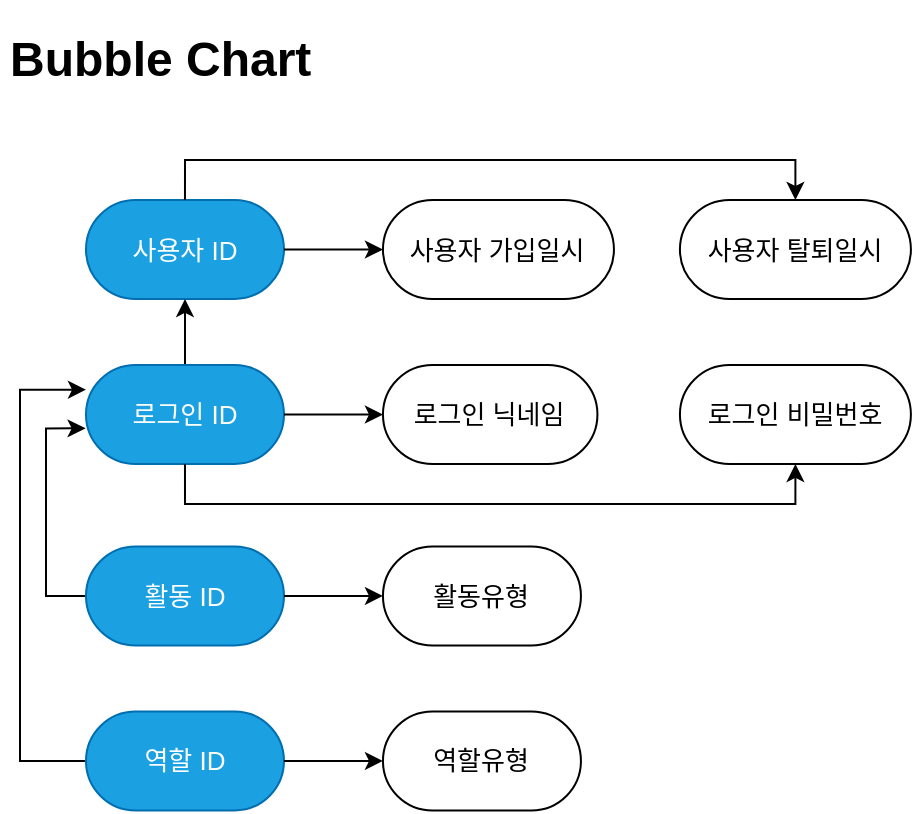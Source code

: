 <mxfile version="21.5.0" type="device" pages="2">
  <diagram name="Bubble Chart" id="faz8vsZLvpQ4m0-9aA44">
    <mxGraphModel dx="1060" dy="1188" grid="1" gridSize="10" guides="1" tooltips="1" connect="1" arrows="1" fold="1" page="1" pageScale="1" pageWidth="827" pageHeight="1169" math="0" shadow="0">
      <root>
        <mxCell id="0" />
        <mxCell id="1" parent="0" />
        <mxCell id="U8rtfdh0rIiNNgj78f04-1" value="&lt;h1&gt;&lt;p style=&quot;line-height: normal; margin-top: 0pt; margin-bottom: 0pt; margin-left: 0in; direction: ltr; unicode-bidi: embed;&quot;&gt;Bubble Chart&lt;/p&gt;&lt;/h1&gt;" style="text;html=1;strokeColor=none;fillColor=none;spacing=5;spacingTop=-20;whiteSpace=wrap;overflow=hidden;rounded=0;" parent="1" vertex="1">
          <mxGeometry x="30" y="30" width="170" height="40" as="geometry" />
        </mxCell>
        <mxCell id="PgVgD07hxZ0PYKFAyxWI-2" value="&lt;font style=&quot;font-size: 13px;&quot;&gt;사용자 ID&lt;br style=&quot;font-size: 13px;&quot;&gt;&lt;/font&gt;" style="rounded=1;whiteSpace=wrap;html=1;arcSize=50;fillColor=#1ba1e2;fontColor=#ffffff;strokeColor=#006EAF;fontSize=13;" parent="1" vertex="1">
          <mxGeometry x="72.996" y="120" width="98.989" height="49.494" as="geometry" />
        </mxCell>
        <mxCell id="U8rtfdh0rIiNNgj78f04-16" style="edgeStyle=orthogonalEdgeStyle;rounded=0;orthogonalLoop=1;jettySize=auto;html=1;exitX=0.5;exitY=0;exitDx=0;exitDy=0;entryX=0.5;entryY=1;entryDx=0;entryDy=0;fontSize=13;" parent="1" source="PgVgD07hxZ0PYKFAyxWI-3" target="PgVgD07hxZ0PYKFAyxWI-2" edge="1">
          <mxGeometry relative="1" as="geometry" />
        </mxCell>
        <mxCell id="PgVgD07hxZ0PYKFAyxWI-3" value="&lt;font style=&quot;font-size: 13px;&quot;&gt;로그인 ID&lt;br style=&quot;font-size: 13px;&quot;&gt;&lt;/font&gt;" style="rounded=1;whiteSpace=wrap;html=1;arcSize=50;fillColor=#1ba1e2;fontColor=#ffffff;strokeColor=#006EAF;fontSize=13;" parent="1" vertex="1">
          <mxGeometry x="72.996" y="202.49" width="98.989" height="49.494" as="geometry" />
        </mxCell>
        <mxCell id="PgVgD07hxZ0PYKFAyxWI-5" value="&lt;font style=&quot;font-size: 13px;&quot;&gt;로그인 닉네임&lt;br style=&quot;font-size: 13px;&quot;&gt;&lt;/font&gt;" style="rounded=1;whiteSpace=wrap;html=1;arcSize=50;fontSize=13;" parent="1" vertex="1">
          <mxGeometry x="221.48" y="202.49" width="107.238" height="49.494" as="geometry" />
        </mxCell>
        <mxCell id="U8rtfdh0rIiNNgj78f04-12" style="edgeStyle=orthogonalEdgeStyle;rounded=0;orthogonalLoop=1;jettySize=auto;html=1;exitX=1;exitY=0.5;exitDx=0;exitDy=0;fontSize=13;" parent="1" source="PgVgD07hxZ0PYKFAyxWI-3" target="PgVgD07hxZ0PYKFAyxWI-5" edge="1">
          <mxGeometry relative="1" as="geometry" />
        </mxCell>
        <mxCell id="U8rtfdh0rIiNNgj78f04-19" style="edgeStyle=orthogonalEdgeStyle;rounded=0;orthogonalLoop=1;jettySize=auto;html=1;exitX=0;exitY=0.5;exitDx=0;exitDy=0;entryX=-0.002;entryY=0.64;entryDx=0;entryDy=0;entryPerimeter=0;fontSize=13;" parent="1" source="PgVgD07hxZ0PYKFAyxWI-6" target="PgVgD07hxZ0PYKFAyxWI-3" edge="1">
          <mxGeometry relative="1" as="geometry" />
        </mxCell>
        <mxCell id="PgVgD07hxZ0PYKFAyxWI-6" value="&lt;span style=&quot;font-size: 13px;&quot;&gt;활동 ID&lt;/span&gt;" style="rounded=1;whiteSpace=wrap;html=1;arcSize=50;fillColor=#1ba1e2;fontColor=#ffffff;strokeColor=#006EAF;fontSize=13;" parent="1" vertex="1">
          <mxGeometry x="72.996" y="293.23" width="98.989" height="49.494" as="geometry" />
        </mxCell>
        <mxCell id="PgVgD07hxZ0PYKFAyxWI-7" value="&lt;font style=&quot;font-size: 13px;&quot;&gt;사용자 탈퇴일시&lt;br style=&quot;font-size: 13px;&quot;&gt;&lt;/font&gt;" style="rounded=1;whiteSpace=wrap;html=1;arcSize=50;fontSize=13;" parent="1" vertex="1">
          <mxGeometry x="369.963" y="120" width="115.487" height="49.494" as="geometry" />
        </mxCell>
        <mxCell id="U8rtfdh0rIiNNgj78f04-17" style="edgeStyle=orthogonalEdgeStyle;rounded=0;orthogonalLoop=1;jettySize=auto;html=1;exitX=0.5;exitY=0;exitDx=0;exitDy=0;entryX=0.5;entryY=0;entryDx=0;entryDy=0;fontSize=13;" parent="1" source="PgVgD07hxZ0PYKFAyxWI-2" target="PgVgD07hxZ0PYKFAyxWI-7" edge="1">
          <mxGeometry relative="1" as="geometry" />
        </mxCell>
        <mxCell id="PgVgD07hxZ0PYKFAyxWI-4" value="&lt;span style=&quot;font-size: 13px;&quot;&gt;사용자 가입일시&lt;/span&gt;" style="rounded=1;whiteSpace=wrap;html=1;arcSize=50;fontSize=13;" parent="1" vertex="1">
          <mxGeometry x="221.48" y="120" width="115.487" height="49.494" as="geometry" />
        </mxCell>
        <mxCell id="U8rtfdh0rIiNNgj78f04-14" style="edgeStyle=orthogonalEdgeStyle;rounded=0;orthogonalLoop=1;jettySize=auto;html=1;exitX=1;exitY=0.5;exitDx=0;exitDy=0;entryX=0;entryY=0.5;entryDx=0;entryDy=0;fontSize=13;" parent="1" source="PgVgD07hxZ0PYKFAyxWI-2" target="PgVgD07hxZ0PYKFAyxWI-4" edge="1">
          <mxGeometry relative="1" as="geometry" />
        </mxCell>
        <mxCell id="U8rtfdh0rIiNNgj78f04-3" value="&lt;font style=&quot;font-size: 13px;&quot;&gt;로그인 비밀번호&lt;br style=&quot;font-size: 13px;&quot;&gt;&lt;/font&gt;" style="rounded=1;whiteSpace=wrap;html=1;arcSize=50;fontSize=13;" parent="1" vertex="1">
          <mxGeometry x="369.963" y="202.49" width="115.487" height="49.494" as="geometry" />
        </mxCell>
        <mxCell id="U8rtfdh0rIiNNgj78f04-18" style="edgeStyle=orthogonalEdgeStyle;rounded=0;orthogonalLoop=1;jettySize=auto;html=1;exitX=0.5;exitY=1;exitDx=0;exitDy=0;entryX=0.5;entryY=1;entryDx=0;entryDy=0;fontSize=13;" parent="1" source="PgVgD07hxZ0PYKFAyxWI-3" target="U8rtfdh0rIiNNgj78f04-3" edge="1">
          <mxGeometry relative="1" as="geometry" />
        </mxCell>
        <mxCell id="U8rtfdh0rIiNNgj78f04-4" value="&lt;font style=&quot;font-size: 13px;&quot;&gt;활동유형&lt;br style=&quot;font-size: 13px;&quot;&gt;&lt;/font&gt;" style="rounded=1;whiteSpace=wrap;html=1;arcSize=50;fontSize=13;" parent="1" vertex="1">
          <mxGeometry x="221.48" y="293.23" width="98.989" height="49.494" as="geometry" />
        </mxCell>
        <mxCell id="U8rtfdh0rIiNNgj78f04-10" style="edgeStyle=orthogonalEdgeStyle;rounded=0;orthogonalLoop=1;jettySize=auto;html=1;exitX=1;exitY=0.5;exitDx=0;exitDy=0;fontSize=13;" parent="1" source="PgVgD07hxZ0PYKFAyxWI-6" target="U8rtfdh0rIiNNgj78f04-4" edge="1">
          <mxGeometry relative="1" as="geometry" />
        </mxCell>
        <mxCell id="U8rtfdh0rIiNNgj78f04-20" style="edgeStyle=orthogonalEdgeStyle;rounded=0;orthogonalLoop=1;jettySize=auto;html=1;exitX=0;exitY=0.5;exitDx=0;exitDy=0;entryX=0;entryY=0.25;entryDx=0;entryDy=0;fontSize=13;" parent="1" source="U8rtfdh0rIiNNgj78f04-5" target="PgVgD07hxZ0PYKFAyxWI-3" edge="1">
          <mxGeometry relative="1" as="geometry">
            <Array as="points">
              <mxPoint x="40" y="400.467" />
              <mxPoint x="40" y="214.864" />
            </Array>
          </mxGeometry>
        </mxCell>
        <mxCell id="U8rtfdh0rIiNNgj78f04-5" value="&lt;span style=&quot;font-size: 13px;&quot;&gt;역할 ID&lt;/span&gt;" style="rounded=1;whiteSpace=wrap;html=1;arcSize=50;fillColor=#1ba1e2;fontColor=#ffffff;strokeColor=#006EAF;fontSize=13;" parent="1" vertex="1">
          <mxGeometry x="72.996" y="375.72" width="98.989" height="49.494" as="geometry" />
        </mxCell>
        <mxCell id="U8rtfdh0rIiNNgj78f04-6" value="&lt;font style=&quot;font-size: 13px;&quot;&gt;역할유형&lt;br style=&quot;font-size: 13px;&quot;&gt;&lt;/font&gt;" style="rounded=1;whiteSpace=wrap;html=1;arcSize=50;fontSize=13;" parent="1" vertex="1">
          <mxGeometry x="221.48" y="375.72" width="98.989" height="49.494" as="geometry" />
        </mxCell>
        <mxCell id="U8rtfdh0rIiNNgj78f04-11" style="edgeStyle=orthogonalEdgeStyle;rounded=0;orthogonalLoop=1;jettySize=auto;html=1;exitX=1;exitY=0.5;exitDx=0;exitDy=0;entryX=0;entryY=0.5;entryDx=0;entryDy=0;fontSize=13;" parent="1" source="U8rtfdh0rIiNNgj78f04-5" target="U8rtfdh0rIiNNgj78f04-6" edge="1">
          <mxGeometry relative="1" as="geometry" />
        </mxCell>
      </root>
    </mxGraphModel>
  </diagram>
  <diagram id="qYRacV1EC-VWZIb3_orU" name="Bubble Chart Mapping">
    <mxGraphModel dx="1060" dy="1188" grid="1" gridSize="10" guides="1" tooltips="1" connect="1" arrows="1" fold="1" page="1" pageScale="1" pageWidth="827" pageHeight="1169" math="0" shadow="0">
      <root>
        <mxCell id="0" />
        <mxCell id="1" parent="0" />
        <mxCell id="JAeuyn1Q__91fQyQZa6y-13" value="&lt;h1&gt;&lt;p style=&quot;line-height: normal; margin-top: 0pt; margin-bottom: 0pt; margin-left: 0in; direction: ltr; unicode-bidi: embed;&quot;&gt;Bubble Chart Mapping&lt;/p&gt;&lt;/h1&gt;" style="text;html=1;strokeColor=none;fillColor=none;spacing=5;spacingTop=-20;whiteSpace=wrap;overflow=hidden;rounded=0;" parent="1" vertex="1">
          <mxGeometry x="30" y="30" width="310" height="40" as="geometry" />
        </mxCell>
        <mxCell id="_aO51B6J31VA4WiJVJTb-2" value="" style="group" vertex="1" connectable="0" parent="1">
          <mxGeometry x="40" y="110" width="429.47" height="320" as="geometry" />
        </mxCell>
        <mxCell id="JAeuyn1Q__91fQyQZa6y-3" value="&lt;font style=&quot;font-size: 13px;&quot;&gt;사용자 ID&lt;br style=&quot;font-size: 13px;&quot;&gt;&lt;/font&gt;" style="rounded=1;whiteSpace=wrap;html=1;arcSize=0;fillColor=#1ba1e2;fontColor=#ffffff;strokeColor=#006EAF;fontSize=13;" parent="_aO51B6J31VA4WiJVJTb-2" vertex="1">
          <mxGeometry width="101.052" height="50.526" as="geometry" />
        </mxCell>
        <mxCell id="JAeuyn1Q__91fQyQZa6y-7" value="&lt;font style=&quot;font-size: 13px;&quot;&gt;로그인 ID&lt;br style=&quot;font-size: 13px;&quot;&gt;&lt;/font&gt;" style="rounded=1;whiteSpace=wrap;html=1;arcSize=0;fillColor=#1ba1e2;fontColor=#ffffff;strokeColor=#006EAF;fontSize=13;" parent="_aO51B6J31VA4WiJVJTb-2" vertex="1">
          <mxGeometry y="84.211" width="101.052" height="50.526" as="geometry" />
        </mxCell>
        <mxCell id="JAeuyn1Q__91fQyQZa6y-8" value="&lt;font style=&quot;font-size: 13px;&quot;&gt;로그인 닉네임&lt;br style=&quot;font-size: 13px;&quot;&gt;&lt;/font&gt;" style="rounded=1;whiteSpace=wrap;html=1;arcSize=0;fontSize=13;" parent="_aO51B6J31VA4WiJVJTb-2" vertex="1">
          <mxGeometry x="101.052" y="84.211" width="109.473" height="50.526" as="geometry" />
        </mxCell>
        <mxCell id="JAeuyn1Q__91fQyQZa6y-11" value="&lt;span style=&quot;font-size: 13px;&quot;&gt;활동 ID&lt;/span&gt;" style="rounded=1;whiteSpace=wrap;html=1;arcSize=0;fillColor=#1ba1e2;fontColor=#ffffff;strokeColor=#006EAF;fontSize=13;" parent="_aO51B6J31VA4WiJVJTb-2" vertex="1">
          <mxGeometry y="185.263" width="101.052" height="50.526" as="geometry" />
        </mxCell>
        <mxCell id="JAeuyn1Q__91fQyQZa6y-12" value="&lt;font style=&quot;font-size: 13px;&quot;&gt;사용자 탈퇴일시&lt;br style=&quot;font-size: 13px;&quot;&gt;&lt;/font&gt;" style="rounded=1;whiteSpace=wrap;html=1;arcSize=0;fontSize=13;" parent="_aO51B6J31VA4WiJVJTb-2" vertex="1">
          <mxGeometry x="218.945" width="117.894" height="50.526" as="geometry" />
        </mxCell>
        <mxCell id="JAeuyn1Q__91fQyQZa6y-14" value="&lt;span style=&quot;font-size: 13px;&quot;&gt;사용자 가입일시&lt;/span&gt;" style="rounded=1;whiteSpace=wrap;html=1;arcSize=0;fontSize=13;" parent="_aO51B6J31VA4WiJVJTb-2" vertex="1">
          <mxGeometry x="101.052" width="117.894" height="50.526" as="geometry" />
        </mxCell>
        <mxCell id="JAeuyn1Q__91fQyQZa6y-15" value="&lt;font style=&quot;font-size: 13px;&quot;&gt;로그인 비밀번호&lt;br style=&quot;font-size: 13px;&quot;&gt;&lt;/font&gt;" style="rounded=1;whiteSpace=wrap;html=1;arcSize=0;fontSize=13;" parent="_aO51B6J31VA4WiJVJTb-2" vertex="1">
          <mxGeometry x="210.525" y="84.211" width="117.894" height="50.526" as="geometry" />
        </mxCell>
        <mxCell id="JAeuyn1Q__91fQyQZa6y-16" value="&lt;font style=&quot;font-size: 13px;&quot;&gt;활동유형&lt;br style=&quot;font-size: 13px;&quot;&gt;&lt;/font&gt;" style="rounded=1;whiteSpace=wrap;html=1;arcSize=0;fontSize=13;" parent="_aO51B6J31VA4WiJVJTb-2" vertex="1">
          <mxGeometry x="101.052" y="185.263" width="101.052" height="50.526" as="geometry" />
        </mxCell>
        <mxCell id="JAeuyn1Q__91fQyQZa6y-19" value="&lt;span style=&quot;font-size: 13px;&quot;&gt;역할 ID&lt;/span&gt;" style="rounded=1;whiteSpace=wrap;html=1;arcSize=0;fillColor=#1ba1e2;fontColor=#ffffff;strokeColor=#006EAF;fontSize=13;" parent="_aO51B6J31VA4WiJVJTb-2" vertex="1">
          <mxGeometry y="269.474" width="101.052" height="50.526" as="geometry" />
        </mxCell>
        <mxCell id="JAeuyn1Q__91fQyQZa6y-20" value="&lt;font style=&quot;font-size: 13px;&quot;&gt;역할유형&lt;br style=&quot;font-size: 13px;&quot;&gt;&lt;/font&gt;" style="rounded=1;whiteSpace=wrap;html=1;arcSize=0;fontSize=13;" parent="_aO51B6J31VA4WiJVJTb-2" vertex="1">
          <mxGeometry x="101.052" y="269.474" width="101.052" height="50.526" as="geometry" />
        </mxCell>
        <mxCell id="JAeuyn1Q__91fQyQZa6y-23" style="edgeStyle=orthogonalEdgeStyle;rounded=0;orthogonalLoop=1;jettySize=auto;html=1;exitX=0.5;exitY=0;exitDx=0;exitDy=0;entryX=0.5;entryY=1;entryDx=0;entryDy=0;fontSize=13;" parent="_aO51B6J31VA4WiJVJTb-2" source="JAeuyn1Q__91fQyQZa6y-22" target="JAeuyn1Q__91fQyQZa6y-3" edge="1">
          <mxGeometry relative="1" as="geometry">
            <Array as="points">
              <mxPoint x="379" y="71" />
              <mxPoint x="51" y="71" />
            </Array>
          </mxGeometry>
        </mxCell>
        <mxCell id="JAeuyn1Q__91fQyQZa6y-22" value="&lt;font style=&quot;font-size: 13px;&quot;&gt;&lt;font color=&quot;#000000&quot; style=&quot;font-size: 13px;&quot;&gt;사용자 ID&lt;/font&gt;&lt;br style=&quot;font-size: 13px;&quot;&gt;&lt;/font&gt;" style="rounded=1;whiteSpace=wrap;html=1;arcSize=0;fillColor=#FFFFFF;fontColor=#ffffff;strokeColor=#006EAF;fontSize=13;" parent="_aO51B6J31VA4WiJVJTb-2" vertex="1">
          <mxGeometry x="328.418" y="84.211" width="101.052" height="50.526" as="geometry" />
        </mxCell>
        <mxCell id="JAeuyn1Q__91fQyQZa6y-30" style="edgeStyle=orthogonalEdgeStyle;rounded=0;orthogonalLoop=1;jettySize=auto;html=1;exitX=0.5;exitY=0;exitDx=0;exitDy=0;entryX=0.75;entryY=1;entryDx=0;entryDy=0;fontSize=13;" parent="_aO51B6J31VA4WiJVJTb-2" source="JAeuyn1Q__91fQyQZa6y-24" target="JAeuyn1Q__91fQyQZa6y-7" edge="1">
          <mxGeometry relative="1" as="geometry">
            <Array as="points">
              <mxPoint x="252.629" y="151.579" />
              <mxPoint x="75.789" y="151.579" />
            </Array>
          </mxGeometry>
        </mxCell>
        <mxCell id="JAeuyn1Q__91fQyQZa6y-24" value="&lt;font style=&quot;font-size: 13px;&quot;&gt;&lt;font color=&quot;#000000&quot; style=&quot;font-size: 13px;&quot;&gt;로그인 ID&lt;/font&gt;&lt;br style=&quot;font-size: 13px;&quot;&gt;&lt;/font&gt;" style="rounded=1;whiteSpace=wrap;html=1;arcSize=0;fillColor=#FFFFFF;fontColor=#ffffff;strokeColor=#006EAF;fontSize=13;" parent="_aO51B6J31VA4WiJVJTb-2" vertex="1">
          <mxGeometry x="202.104" y="185.263" width="101.052" height="50.526" as="geometry" />
        </mxCell>
        <mxCell id="JAeuyn1Q__91fQyQZa6y-28" style="edgeStyle=orthogonalEdgeStyle;rounded=0;orthogonalLoop=1;jettySize=auto;html=1;exitX=0.5;exitY=0;exitDx=0;exitDy=0;entryX=0.25;entryY=1;entryDx=0;entryDy=0;fontSize=13;" parent="_aO51B6J31VA4WiJVJTb-2" source="JAeuyn1Q__91fQyQZa6y-25" target="JAeuyn1Q__91fQyQZa6y-7" edge="1">
          <mxGeometry relative="1" as="geometry">
            <Array as="points">
              <mxPoint x="252.629" y="252.632" />
              <mxPoint x="345.26" y="252.632" />
              <mxPoint x="345.26" y="168.421" />
              <mxPoint x="25.263" y="168.421" />
            </Array>
          </mxGeometry>
        </mxCell>
        <mxCell id="JAeuyn1Q__91fQyQZa6y-25" value="&lt;font style=&quot;font-size: 13px;&quot;&gt;&lt;font color=&quot;#000000&quot; style=&quot;font-size: 13px;&quot;&gt;로그인 ID&lt;/font&gt;&lt;br style=&quot;font-size: 13px;&quot;&gt;&lt;/font&gt;" style="rounded=1;whiteSpace=wrap;html=1;arcSize=0;fillColor=#FFFFFF;fontColor=#ffffff;strokeColor=#006EAF;fontSize=13;" parent="_aO51B6J31VA4WiJVJTb-2" vertex="1">
          <mxGeometry x="202.104" y="269.474" width="101.052" height="50.526" as="geometry" />
        </mxCell>
      </root>
    </mxGraphModel>
  </diagram>
</mxfile>
